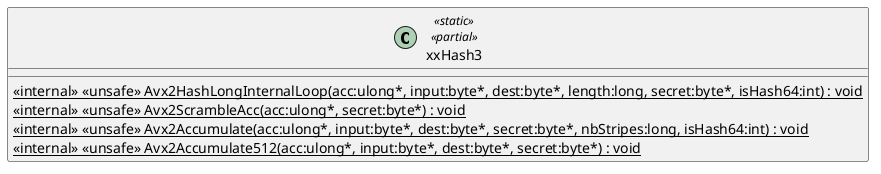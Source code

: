 @startuml
class xxHash3 <<static>> <<partial>> {
    <<internal>> {static} <<unsafe>> Avx2HashLongInternalLoop(acc:ulong*, input:byte*, dest:byte*, length:long, secret:byte*, isHash64:int) : void
    <<internal>> {static} <<unsafe>> Avx2ScrambleAcc(acc:ulong*, secret:byte*) : void
    <<internal>> {static} <<unsafe>> Avx2Accumulate(acc:ulong*, input:byte*, dest:byte*, secret:byte*, nbStripes:long, isHash64:int) : void
    <<internal>> {static} <<unsafe>> Avx2Accumulate512(acc:ulong*, input:byte*, dest:byte*, secret:byte*) : void
}
@enduml
